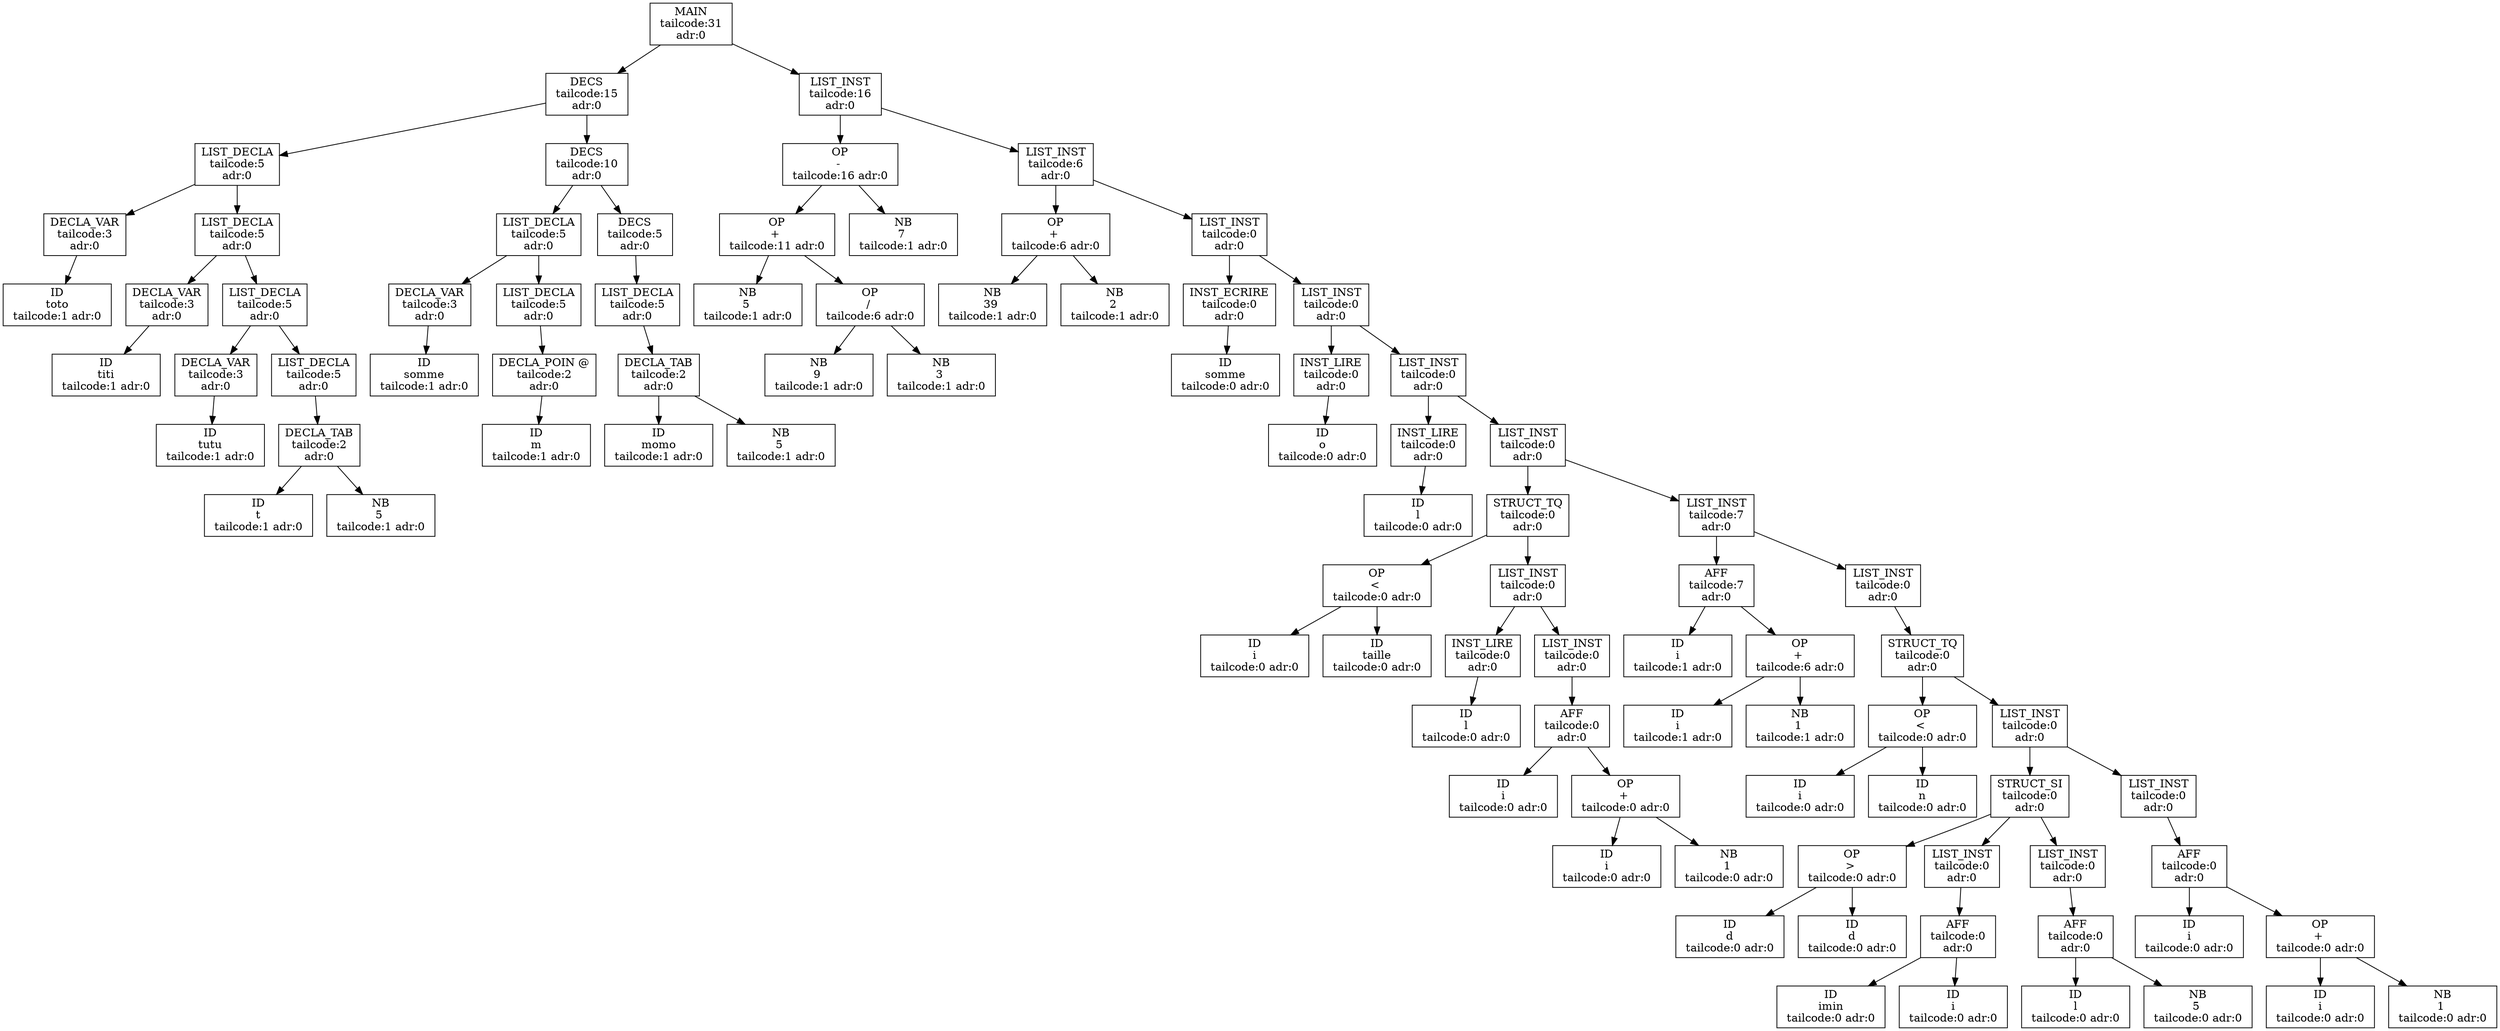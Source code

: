 digraph ASA {
node0x5619cef80db0 [label="MAIN
 tailcode:31 
 adr:0 \n", shape=box];
node0x5619cef80db0 -> node0x5619cef7fd30;
node0x5619cef7fd30 [label="DECS
 tailcode:15 
 adr:0 \n", shape=box];
node0x5619cef7fd30 -> node0x5619cef7f9f0;
node0x5619cef7f9f0 [label="LIST_DECLA
 tailcode:5 
 adr:0 \n", shape=box];
node0x5619cef7f9f0 -> node0x5619cef7f6f0;
node0x5619cef7f6f0 [label="DECLA_VAR
 tailcode:3 
 adr:0 \n", shape=box];
node0x5619cef7f6f0 -> node0x5619cef7f730;
node0x5619cef7f730 [label="ID\ntoto
 tailcode:1 adr:0 \n", shape=box];
node0x5619cef7f9f0 -> node0x5619cef7f9b0;
node0x5619cef7f9b0 [label="LIST_DECLA
 tailcode:5 
 adr:0 \n", shape=box];
node0x5619cef7f9b0 -> node0x5619cef7f770;
node0x5619cef7f770 [label="DECLA_VAR
 tailcode:3 
 adr:0 \n", shape=box];
node0x5619cef7f770 -> node0x5619cef7f7b0;
node0x5619cef7f7b0 [label="ID\ntiti
 tailcode:1 adr:0 \n", shape=box];
node0x5619cef7f9b0 -> node0x5619cef7f970;
node0x5619cef7f970 [label="LIST_DECLA
 tailcode:5 
 adr:0 \n", shape=box];
node0x5619cef7f970 -> node0x5619cef7f7f0;
node0x5619cef7f7f0 [label="DECLA_VAR
 tailcode:3 
 adr:0 \n", shape=box];
node0x5619cef7f7f0 -> node0x5619cef7f830;
node0x5619cef7f830 [label="ID\ntutu
 tailcode:1 adr:0 \n", shape=box];
node0x5619cef7f970 -> node0x5619cef7f930;
node0x5619cef7f930 [label="LIST_DECLA
 tailcode:5 
 adr:0 \n", shape=box];
node0x5619cef7f930 -> node0x5619cef7f870;
node0x5619cef7f870 [label="DECLA_TAB
 tailcode:2 
 adr:0 \n", shape=box];
node0x5619cef7f870 -> node0x5619cef7f8b0;
node0x5619cef7f8b0 [label="ID\nt
 tailcode:1 adr:0 \n", shape=box];
node0x5619cef7f870 -> node0x5619cef7f8f0;
node0x5619cef7f8f0 [label="NB\n5 
 tailcode:1 adr:0 \n", shape=box];
node0x5619cef7fd30 -> node0x5619cef7fcf0;
node0x5619cef7fcf0 [label="DECS
 tailcode:10 
 adr:0 \n", shape=box];
node0x5619cef7fcf0 -> node0x5619cef7fb70;
node0x5619cef7fb70 [label="LIST_DECLA
 tailcode:5 
 adr:0 \n", shape=box];
node0x5619cef7fb70 -> node0x5619cef7fa30;
node0x5619cef7fa30 [label="DECLA_VAR
 tailcode:3 
 adr:0 \n", shape=box];
node0x5619cef7fa30 -> node0x5619cef7fa70;
node0x5619cef7fa70 [label="ID\nsomme
 tailcode:1 adr:0 \n", shape=box];
node0x5619cef7fb70 -> node0x5619cef7fb30;
node0x5619cef7fb30 [label="LIST_DECLA
 tailcode:5 
 adr:0 \n", shape=box];
node0x5619cef7fb30 -> node0x5619cef7fab0;
node0x5619cef7fab0 [label="DECLA_POIN @
 tailcode:2 
 adr:0 \n", shape=box];
node0x5619cef7fab0 -> node0x5619cef7faf0;
node0x5619cef7faf0 [label="ID\nm
 tailcode:1 adr:0 \n", shape=box];
node0x5619cef7fcf0 -> node0x5619cef7fcb0;
node0x5619cef7fcb0 [label="DECS
 tailcode:5 
 adr:0 \n", shape=box];
node0x5619cef7fcb0 -> node0x5619cef7fc70;
node0x5619cef7fc70 [label="LIST_DECLA
 tailcode:5 
 adr:0 \n", shape=box];
node0x5619cef7fc70 -> node0x5619cef7fbb0;
node0x5619cef7fbb0 [label="DECLA_TAB
 tailcode:2 
 adr:0 \n", shape=box];
node0x5619cef7fbb0 -> node0x5619cef7fbf0;
node0x5619cef7fbf0 [label="ID\nmomo
 tailcode:1 adr:0 \n", shape=box];
node0x5619cef7fbb0 -> node0x5619cef7fc30;
node0x5619cef7fc30 [label="NB\n5 
 tailcode:1 adr:0 \n", shape=box];
node0x5619cef80db0 -> node0x5619cef80d70;
node0x5619cef80d70 [label="LIST_INST
 tailcode:16 
 adr:0 \n", shape=box];
node0x5619cef80d70 -> node0x5619cef7fef0;
node0x5619cef7fef0 [label="OP\n- 
 tailcode:16 adr:0 \n", shape=box];
node0x5619cef7fef0 -> node0x5619cef7fe70;
node0x5619cef7fe70 [label="OP\n+ 
 tailcode:11 adr:0 \n", shape=box];
node0x5619cef7fe70 -> node0x5619cef7fd70;
node0x5619cef7fd70 [label="NB\n5 
 tailcode:1 adr:0 \n", shape=box];
node0x5619cef7fe70 -> node0x5619cef7fe30;
node0x5619cef7fe30 [label="OP\n/ 
 tailcode:6 adr:0 \n", shape=box];
node0x5619cef7fe30 -> node0x5619cef7fdb0;
node0x5619cef7fdb0 [label="NB\n9 
 tailcode:1 adr:0 \n", shape=box];
node0x5619cef7fe30 -> node0x5619cef7fdf0;
node0x5619cef7fdf0 [label="NB\n3 
 tailcode:1 adr:0 \n", shape=box];
node0x5619cef7fef0 -> node0x5619cef7feb0;
node0x5619cef7feb0 [label="NB\n7 
 tailcode:1 adr:0 \n", shape=box];
node0x5619cef80d70 -> node0x5619cef80d30;
node0x5619cef80d30 [label="LIST_INST
 tailcode:6 
 adr:0 \n", shape=box];
node0x5619cef80d30 -> node0x5619cef7ffb0;
node0x5619cef7ffb0 [label="OP\n+ 
 tailcode:6 adr:0 \n", shape=box];
node0x5619cef7ffb0 -> node0x5619cef7ff30;
node0x5619cef7ff30 [label="NB\n39 
 tailcode:1 adr:0 \n", shape=box];
node0x5619cef7ffb0 -> node0x5619cef7ff70;
node0x5619cef7ff70 [label="NB\n2 
 tailcode:1 adr:0 \n", shape=box];
node0x5619cef80d30 -> node0x5619cef80cf0;
node0x5619cef80cf0 [label="LIST_INST
 tailcode:0 
 adr:0 \n", shape=box];
node0x5619cef80cf0 -> node0x5619cef80030;
node0x5619cef80030 [label="INST_ECRIRE
 tailcode:0 
 adr:0 \n", shape=box];
node0x5619cef80030 -> node0x5619cef7fff0;
node0x5619cef7fff0 [label="ID\nsomme
 tailcode:0 adr:0 \n", shape=box];
node0x5619cef80cf0 -> node0x5619cef80cb0;
node0x5619cef80cb0 [label="LIST_INST
 tailcode:0 
 adr:0 \n", shape=box];
node0x5619cef80cb0 -> node0x5619cef80070;
node0x5619cef80070 [label="INST_LIRE
 tailcode:0 
 adr:0 \n", shape=box];
node0x5619cef80070 -> node0x5619cef800b0;
node0x5619cef800b0 [label="ID\no
 tailcode:0 adr:0 \n", shape=box];
node0x5619cef80cb0 -> node0x5619cef80c70;
node0x5619cef80c70 [label="LIST_INST
 tailcode:0 
 adr:0 \n", shape=box];
node0x5619cef80c70 -> node0x5619cef800f0;
node0x5619cef800f0 [label="INST_LIRE
 tailcode:0 
 adr:0 \n", shape=box];
node0x5619cef800f0 -> node0x5619cef80130;
node0x5619cef80130 [label="ID\nl
 tailcode:0 adr:0 \n", shape=box];
node0x5619cef80c70 -> node0x5619cef80c30;
node0x5619cef80c30 [label="LIST_INST
 tailcode:0 
 adr:0 \n", shape=box];
node0x5619cef80c30 -> node0x5619cef80470;
node0x5619cef80470 [label="STRUCT_TQ
 tailcode:0 
 adr:0 \n", shape=box];
node0x5619cef80470 -> node0x5619cef801f0;
node0x5619cef801f0 [label="OP\n< 
 tailcode:0 adr:0 \n", shape=box];
node0x5619cef801f0 -> node0x5619cef80170;
node0x5619cef80170 [label="ID\ni
 tailcode:0 adr:0 \n", shape=box];
node0x5619cef801f0 -> node0x5619cef801b0;
node0x5619cef801b0 [label="ID\ntaille
 tailcode:0 adr:0 \n", shape=box];
node0x5619cef80470 -> node0x5619cef80430;
node0x5619cef80430 [label="LIST_INST
 tailcode:0 
 adr:0 \n", shape=box];
node0x5619cef80430 -> node0x5619cef80230;
node0x5619cef80230 [label="INST_LIRE
 tailcode:0 
 adr:0 \n", shape=box];
node0x5619cef80230 -> node0x5619cef80270;
node0x5619cef80270 [label="ID\nl
 tailcode:0 adr:0 \n", shape=box];
node0x5619cef80430 -> node0x5619cef803f0;
node0x5619cef803f0 [label="LIST_INST
 tailcode:0 
 adr:0 \n", shape=box];
node0x5619cef803f0 -> node0x5619cef80370;
node0x5619cef80370 [label="AFF
 tailcode:0 
 adr:0 \n", shape=box];
node0x5619cef80370 -> node0x5619cef803b0;
node0x5619cef803b0 [label="ID\ni
 tailcode:0 adr:0 \n", shape=box];
node0x5619cef80370 -> node0x5619cef80330;
node0x5619cef80330 [label="OP\n+ 
 tailcode:0 adr:0 \n", shape=box];
node0x5619cef80330 -> node0x5619cef802b0;
node0x5619cef802b0 [label="ID\ni
 tailcode:0 adr:0 \n", shape=box];
node0x5619cef80330 -> node0x5619cef802f0;
node0x5619cef802f0 [label="NB\n1 
 tailcode:0 adr:0 \n", shape=box];
node0x5619cef80c30 -> node0x5619cef80bf0;
node0x5619cef80bf0 [label="LIST_INST
 tailcode:7 
 adr:0 \n", shape=box];
node0x5619cef80bf0 -> node0x5619cef80570;
node0x5619cef80570 [label="AFF
 tailcode:7 
 adr:0 \n", shape=box];
node0x5619cef80570 -> node0x5619cef805b0;
node0x5619cef805b0 [label="ID\ni
 tailcode:1 adr:0 \n", shape=box];
node0x5619cef80570 -> node0x5619cef80530;
node0x5619cef80530 [label="OP\n+ 
 tailcode:6 adr:0 \n", shape=box];
node0x5619cef80530 -> node0x5619cef804b0;
node0x5619cef804b0 [label="ID\ni
 tailcode:1 adr:0 \n", shape=box];
node0x5619cef80530 -> node0x5619cef804f0;
node0x5619cef804f0 [label="NB\n1 
 tailcode:1 adr:0 \n", shape=box];
node0x5619cef80bf0 -> node0x5619cef80bb0;
node0x5619cef80bb0 [label="LIST_INST
 tailcode:0 
 adr:0 \n", shape=box];
node0x5619cef80bb0 -> node0x5619cef80b70;
node0x5619cef80b70 [label="STRUCT_TQ
 tailcode:0 
 adr:0 \n", shape=box];
node0x5619cef80b70 -> node0x5619cef80670;
node0x5619cef80670 [label="OP\n< 
 tailcode:0 adr:0 \n", shape=box];
node0x5619cef80670 -> node0x5619cef805f0;
node0x5619cef805f0 [label="ID\ni
 tailcode:0 adr:0 \n", shape=box];
node0x5619cef80670 -> node0x5619cef80630;
node0x5619cef80630 [label="ID\nn
 tailcode:0 adr:0 \n", shape=box];
node0x5619cef80b70 -> node0x5619cef80b30;
node0x5619cef80b30 [label="LIST_INST
 tailcode:0 
 adr:0 \n", shape=box];
node0x5619cef80b30 -> node0x5619cef80970;
node0x5619cef80970 [label="STRUCT_SI
 tailcode:0 
 adr:0 \n", shape=box];
node0x5619cef80970 -> node0x5619cef80730;
node0x5619cef80730 [label="OP\n> 
 tailcode:0 adr:0 \n", shape=box];
node0x5619cef80730 -> node0x5619cef806b0;
node0x5619cef806b0 [label="ID\nd
 tailcode:0 adr:0 \n", shape=box];
node0x5619cef80730 -> node0x5619cef806f0;
node0x5619cef806f0 [label="ID\nd
 tailcode:0 adr:0 \n", shape=box];
node0x5619cef80970 -> node0x5619cef80830;
node0x5619cef80830 [label="LIST_INST
 tailcode:0 
 adr:0 \n", shape=box];
node0x5619cef80830 -> node0x5619cef807b0;
node0x5619cef807b0 [label="AFF
 tailcode:0 
 adr:0 \n", shape=box];
node0x5619cef807b0 -> node0x5619cef807f0;
node0x5619cef807f0 [label="ID\nimin
 tailcode:0 adr:0 \n", shape=box];
node0x5619cef807b0 -> node0x5619cef80770;
node0x5619cef80770 [label="ID\ni
 tailcode:0 adr:0 \n", shape=box];
node0x5619cef80970 -> node0x5619cef80930;
node0x5619cef80930 [label="LIST_INST
 tailcode:0 
 adr:0 \n", shape=box];
node0x5619cef80930 -> node0x5619cef808b0;
node0x5619cef808b0 [label="AFF
 tailcode:0 
 adr:0 \n", shape=box];
node0x5619cef808b0 -> node0x5619cef808f0;
node0x5619cef808f0 [label="ID\nl
 tailcode:0 adr:0 \n", shape=box];
node0x5619cef808b0 -> node0x5619cef80870;
node0x5619cef80870 [label="NB\n5 
 tailcode:0 adr:0 \n", shape=box];
node0x5619cef80b30 -> node0x5619cef80af0;
node0x5619cef80af0 [label="LIST_INST
 tailcode:0 
 adr:0 \n", shape=box];
node0x5619cef80af0 -> node0x5619cef80a70;
node0x5619cef80a70 [label="AFF
 tailcode:0 
 adr:0 \n", shape=box];
node0x5619cef80a70 -> node0x5619cef80ab0;
node0x5619cef80ab0 [label="ID\ni
 tailcode:0 adr:0 \n", shape=box];
node0x5619cef80a70 -> node0x5619cef80a30;
node0x5619cef80a30 [label="OP\n+ 
 tailcode:0 adr:0 \n", shape=box];
node0x5619cef80a30 -> node0x5619cef809b0;
node0x5619cef809b0 [label="ID\ni
 tailcode:0 adr:0 \n", shape=box];
node0x5619cef80a30 -> node0x5619cef809f0;
node0x5619cef809f0 [label="NB\n1 
 tailcode:0 adr:0 \n", shape=box];
}
